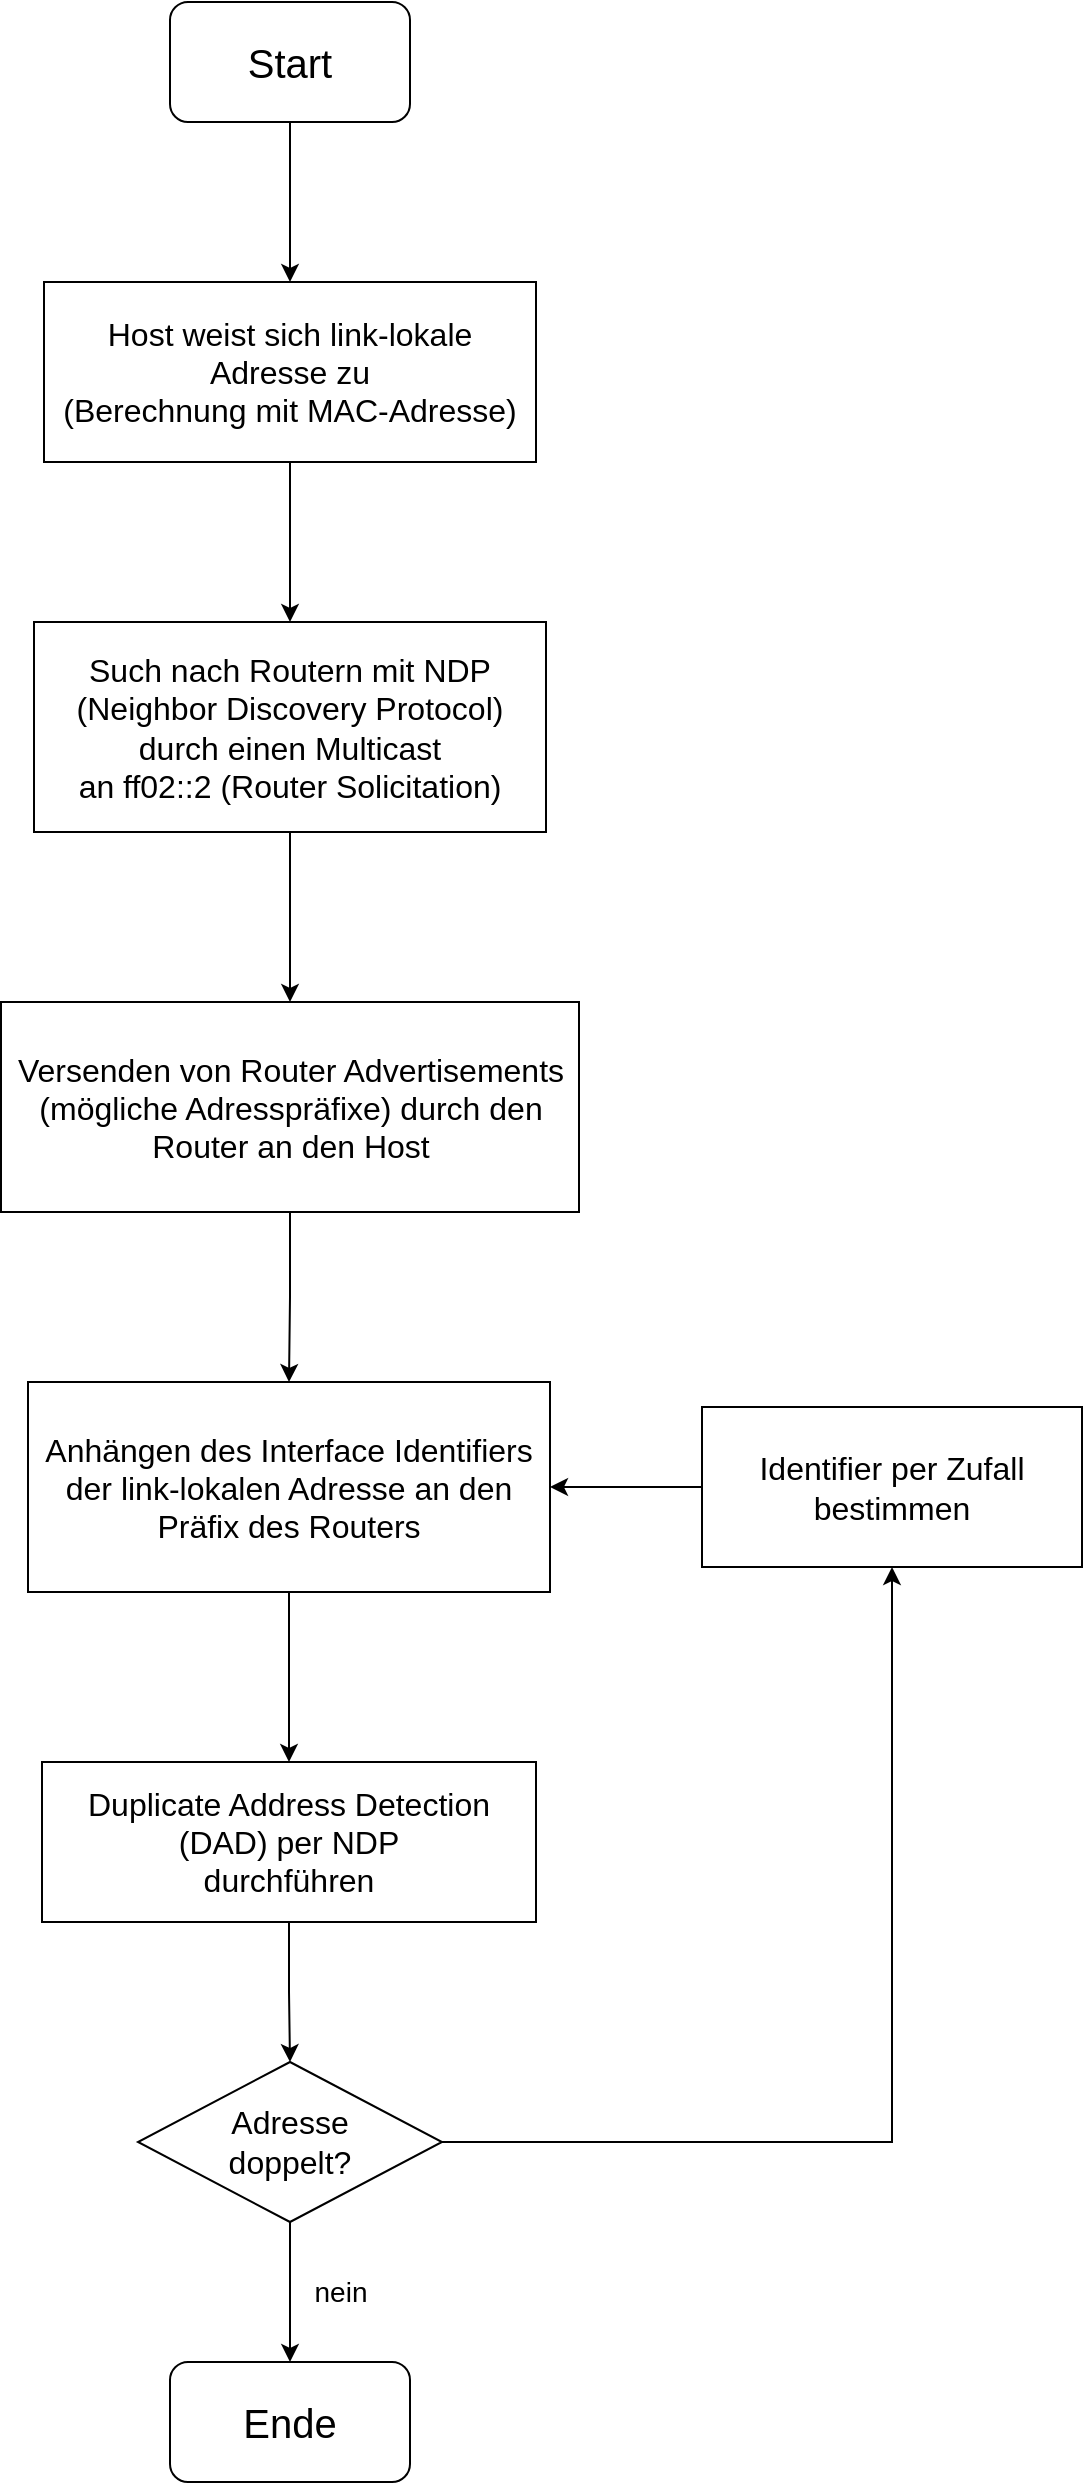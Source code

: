 <mxfile version="22.0.2" type="device">
  <diagram name="Page-1" id="2Aizm7oIZ_z1PH_HUr67">
    <mxGraphModel dx="1292" dy="1388" grid="1" gridSize="10" guides="1" tooltips="1" connect="1" arrows="1" fold="1" page="1" pageScale="1" pageWidth="827" pageHeight="1169" math="0" shadow="0">
      <root>
        <mxCell id="0" />
        <mxCell id="1" parent="0" />
        <mxCell id="JCU0oakku4KGNKv7QDNn-3" style="edgeStyle=orthogonalEdgeStyle;rounded=0;orthogonalLoop=1;jettySize=auto;html=1;entryX=0.5;entryY=0;entryDx=0;entryDy=0;" edge="1" parent="1" source="JCU0oakku4KGNKv7QDNn-1" target="JCU0oakku4KGNKv7QDNn-2">
          <mxGeometry relative="1" as="geometry" />
        </mxCell>
        <mxCell id="JCU0oakku4KGNKv7QDNn-1" value="&lt;font style=&quot;font-size: 20px;&quot;&gt;Start&lt;/font&gt;" style="rounded=1;whiteSpace=wrap;html=1;" vertex="1" parent="1">
          <mxGeometry x="354" y="110" width="120" height="60" as="geometry" />
        </mxCell>
        <mxCell id="JCU0oakku4KGNKv7QDNn-5" value="" style="edgeStyle=orthogonalEdgeStyle;rounded=0;orthogonalLoop=1;jettySize=auto;html=1;" edge="1" parent="1" source="JCU0oakku4KGNKv7QDNn-2" target="JCU0oakku4KGNKv7QDNn-4">
          <mxGeometry relative="1" as="geometry" />
        </mxCell>
        <mxCell id="JCU0oakku4KGNKv7QDNn-2" value="&lt;font style=&quot;font-size: 16px;&quot;&gt;Host weist sich link-lokale&lt;br&gt;Adresse zu&lt;br&gt;(Berechnung mit MAC-Adresse)&lt;/font&gt;" style="rounded=0;whiteSpace=wrap;html=1;" vertex="1" parent="1">
          <mxGeometry x="291" y="250" width="246" height="90" as="geometry" />
        </mxCell>
        <mxCell id="JCU0oakku4KGNKv7QDNn-7" style="edgeStyle=orthogonalEdgeStyle;rounded=0;orthogonalLoop=1;jettySize=auto;html=1;entryX=0.5;entryY=0;entryDx=0;entryDy=0;" edge="1" parent="1" source="JCU0oakku4KGNKv7QDNn-4" target="JCU0oakku4KGNKv7QDNn-6">
          <mxGeometry relative="1" as="geometry" />
        </mxCell>
        <mxCell id="JCU0oakku4KGNKv7QDNn-4" value="&lt;font style=&quot;font-size: 16px;&quot;&gt;Such nach Routern mit NDP&lt;br&gt;(Neighbor Discovery Protocol) durch einen Multicast&lt;br&gt;an ff02::2 (Router Solicitation)&lt;/font&gt;" style="rounded=0;whiteSpace=wrap;html=1;" vertex="1" parent="1">
          <mxGeometry x="286" y="420" width="256" height="105" as="geometry" />
        </mxCell>
        <mxCell id="JCU0oakku4KGNKv7QDNn-9" style="edgeStyle=orthogonalEdgeStyle;rounded=0;orthogonalLoop=1;jettySize=auto;html=1;entryX=0.5;entryY=0;entryDx=0;entryDy=0;" edge="1" parent="1" source="JCU0oakku4KGNKv7QDNn-6" target="JCU0oakku4KGNKv7QDNn-8">
          <mxGeometry relative="1" as="geometry" />
        </mxCell>
        <mxCell id="JCU0oakku4KGNKv7QDNn-6" value="&lt;span style=&quot;font-size: 16px;&quot;&gt;Versenden von Router Advertisements (mögliche Adresspräfixe) durch den Router an den Host&lt;/span&gt;" style="rounded=0;whiteSpace=wrap;html=1;" vertex="1" parent="1">
          <mxGeometry x="269.5" y="610" width="289" height="105" as="geometry" />
        </mxCell>
        <mxCell id="JCU0oakku4KGNKv7QDNn-11" style="edgeStyle=orthogonalEdgeStyle;rounded=0;orthogonalLoop=1;jettySize=auto;html=1;" edge="1" parent="1" source="JCU0oakku4KGNKv7QDNn-8" target="JCU0oakku4KGNKv7QDNn-10">
          <mxGeometry relative="1" as="geometry" />
        </mxCell>
        <mxCell id="JCU0oakku4KGNKv7QDNn-8" value="&lt;span style=&quot;font-size: 16px;&quot;&gt;Anhängen des Interface Identifiers der link-lokalen Adresse an den Präfix des Routers&lt;/span&gt;" style="rounded=0;whiteSpace=wrap;html=1;" vertex="1" parent="1">
          <mxGeometry x="283" y="800" width="261" height="105" as="geometry" />
        </mxCell>
        <mxCell id="JCU0oakku4KGNKv7QDNn-13" style="edgeStyle=orthogonalEdgeStyle;rounded=0;orthogonalLoop=1;jettySize=auto;html=1;" edge="1" parent="1" source="JCU0oakku4KGNKv7QDNn-10" target="JCU0oakku4KGNKv7QDNn-12">
          <mxGeometry relative="1" as="geometry" />
        </mxCell>
        <mxCell id="JCU0oakku4KGNKv7QDNn-10" value="&lt;span style=&quot;font-size: 16px;&quot;&gt;Duplicate Address Detection&lt;br&gt;(DAD) per NDP&lt;br&gt;durchführen&lt;br&gt;&lt;/span&gt;" style="rounded=0;whiteSpace=wrap;html=1;" vertex="1" parent="1">
          <mxGeometry x="290" y="990" width="247" height="80" as="geometry" />
        </mxCell>
        <mxCell id="JCU0oakku4KGNKv7QDNn-15" style="edgeStyle=orthogonalEdgeStyle;rounded=0;orthogonalLoop=1;jettySize=auto;html=1;entryX=0.5;entryY=0;entryDx=0;entryDy=0;" edge="1" parent="1" source="JCU0oakku4KGNKv7QDNn-12" target="JCU0oakku4KGNKv7QDNn-14">
          <mxGeometry relative="1" as="geometry" />
        </mxCell>
        <mxCell id="JCU0oakku4KGNKv7QDNn-18" style="edgeStyle=orthogonalEdgeStyle;rounded=0;orthogonalLoop=1;jettySize=auto;html=1;exitX=1;exitY=0.5;exitDx=0;exitDy=0;entryX=0.5;entryY=1;entryDx=0;entryDy=0;" edge="1" parent="1" source="JCU0oakku4KGNKv7QDNn-12" target="JCU0oakku4KGNKv7QDNn-17">
          <mxGeometry relative="1" as="geometry" />
        </mxCell>
        <mxCell id="JCU0oakku4KGNKv7QDNn-12" value="&lt;font style=&quot;font-size: 16px;&quot;&gt;Adresse&lt;br&gt;doppelt?&lt;/font&gt;" style="rhombus;whiteSpace=wrap;html=1;" vertex="1" parent="1">
          <mxGeometry x="338" y="1140" width="152" height="80" as="geometry" />
        </mxCell>
        <mxCell id="JCU0oakku4KGNKv7QDNn-14" value="&lt;font style=&quot;font-size: 20px;&quot;&gt;Ende&lt;/font&gt;" style="rounded=1;whiteSpace=wrap;html=1;" vertex="1" parent="1">
          <mxGeometry x="354" y="1290" width="120" height="60" as="geometry" />
        </mxCell>
        <mxCell id="JCU0oakku4KGNKv7QDNn-16" value="&lt;font style=&quot;font-size: 14px;&quot;&gt;nein&lt;/font&gt;" style="text;html=1;align=center;verticalAlign=middle;resizable=0;points=[];autosize=1;" vertex="1" parent="1">
          <mxGeometry x="414" y="1240" width="50" height="30" as="geometry" />
        </mxCell>
        <mxCell id="JCU0oakku4KGNKv7QDNn-19" style="edgeStyle=orthogonalEdgeStyle;rounded=0;orthogonalLoop=1;jettySize=auto;html=1;entryX=1;entryY=0.5;entryDx=0;entryDy=0;" edge="1" parent="1" source="JCU0oakku4KGNKv7QDNn-17" target="JCU0oakku4KGNKv7QDNn-8">
          <mxGeometry relative="1" as="geometry" />
        </mxCell>
        <mxCell id="JCU0oakku4KGNKv7QDNn-17" value="&lt;span style=&quot;font-size: 16px;&quot;&gt;Identifier per Zufall bestimmen&lt;br&gt;&lt;/span&gt;" style="rounded=0;whiteSpace=wrap;html=1;" vertex="1" parent="1">
          <mxGeometry x="620" y="812.5" width="190" height="80" as="geometry" />
        </mxCell>
      </root>
    </mxGraphModel>
  </diagram>
</mxfile>
